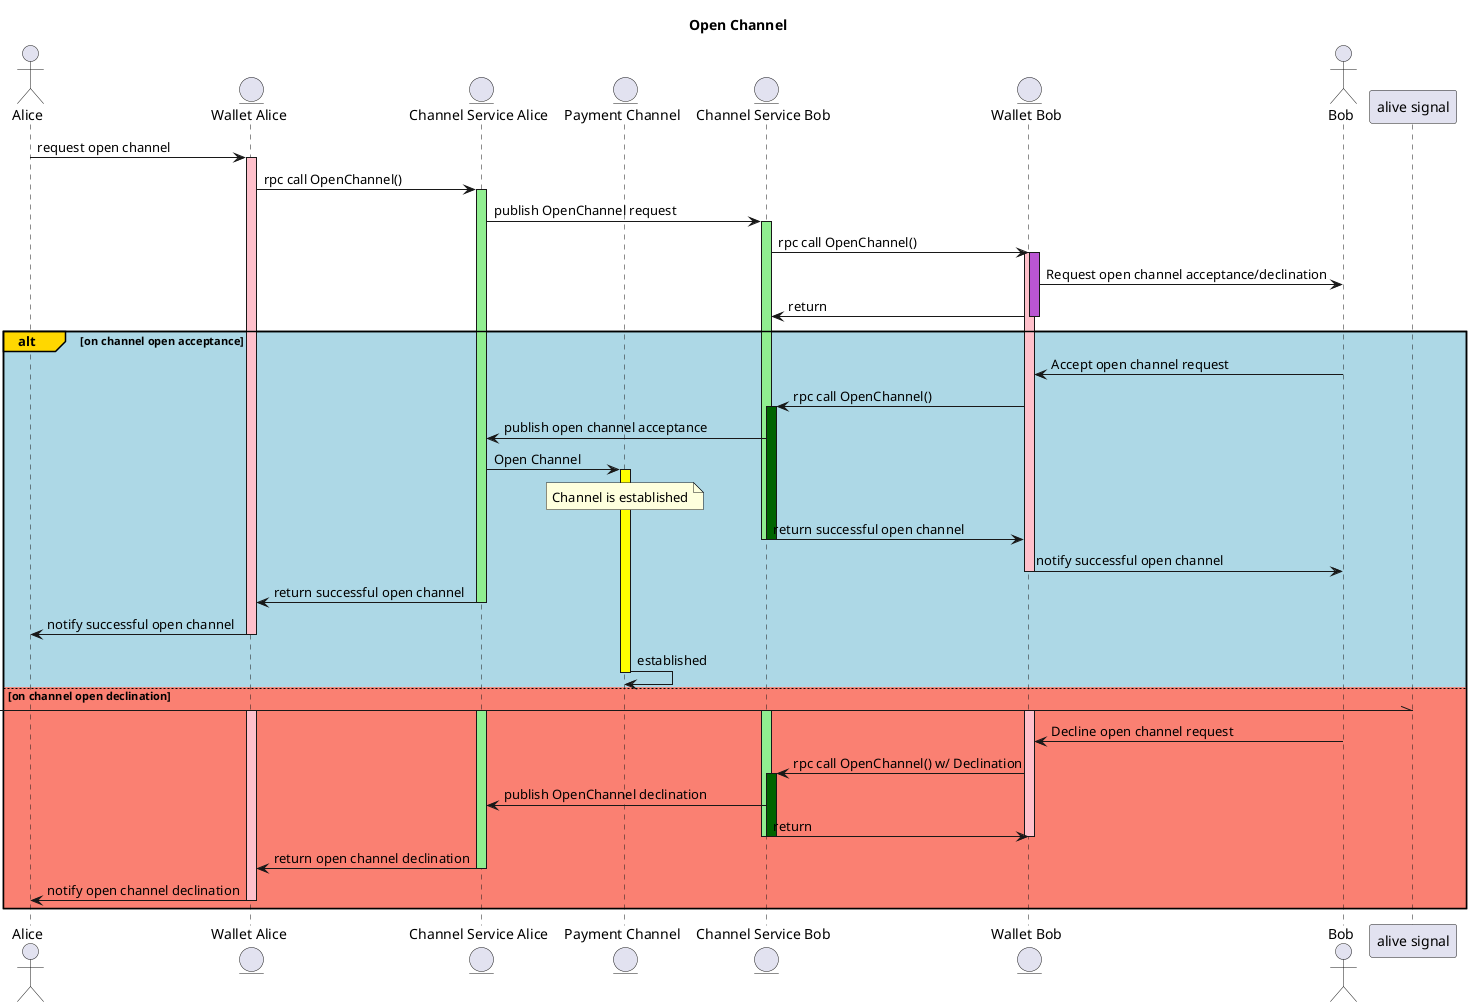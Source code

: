 @startuml
actor Alice as A
entity "Wallet Alice" as WA
entity "Channel Service Alice" as CSA
entity "Payment Channel" as PC
entity "Channel Service Bob" as CSB
entity "Wallet Bob" as WB
actor Bob as B

title Open Channel

A -> WA : request open channel
activate WA #pink
WA -> CSA : rpc call OpenChannel()
activate CSA #lightgreen
CSA -> CSB : publish OpenChannel request
activate CSB #lightgreen
CSB -> WB : rpc call OpenChannel()
activate WB #pink
activate WB #mediumorchid
WB -> B : Request open channel acceptance/declination
WB -> CSB : return
deactivate WB
alt#gold #lightblue on channel open acceptance
  B -> WB : Accept open channel request
  WB -> CSB : rpc call OpenChannel()
  activate CSB #darkgreen
  CSB -> CSA : publish open channel acceptance
  CSA -> PC : Open Channel
  activate PC #yellow
  note over PC: Channel is established
  CSB -> WB : return successful open channel
  deactivate CSB
  deactivate CSB
  WB -> B : notify successful open channel
  deactivate WB
  CSA -> WA : return successful open channel
  deactivate CSA
  WA -> A : notify successful open channel
  deactivate WA
  PC -> PC : established
  deactivate PC
else #salmon on channel open declination
  [-\\ "alive signal"
  activate CSA #lightgreen
  activate CSB #lightgreen
  activate WB #pink
  activate WA #pink
  B -> WB : Decline open channel request
  WB -> CSB : rpc call OpenChannel() w/ Declination
  activate CSB #darkgreen
  CSB -> CSA : publish OpenChannel declination
  CSB -> WB : return
  deactivate CSB
  deactivate CSB
  deactivate WB
  CSA -> WA : return open channel declination
  deactivate CSA
  WA -> A : notify open channel declination
  deactivate WA
end

@enduml

